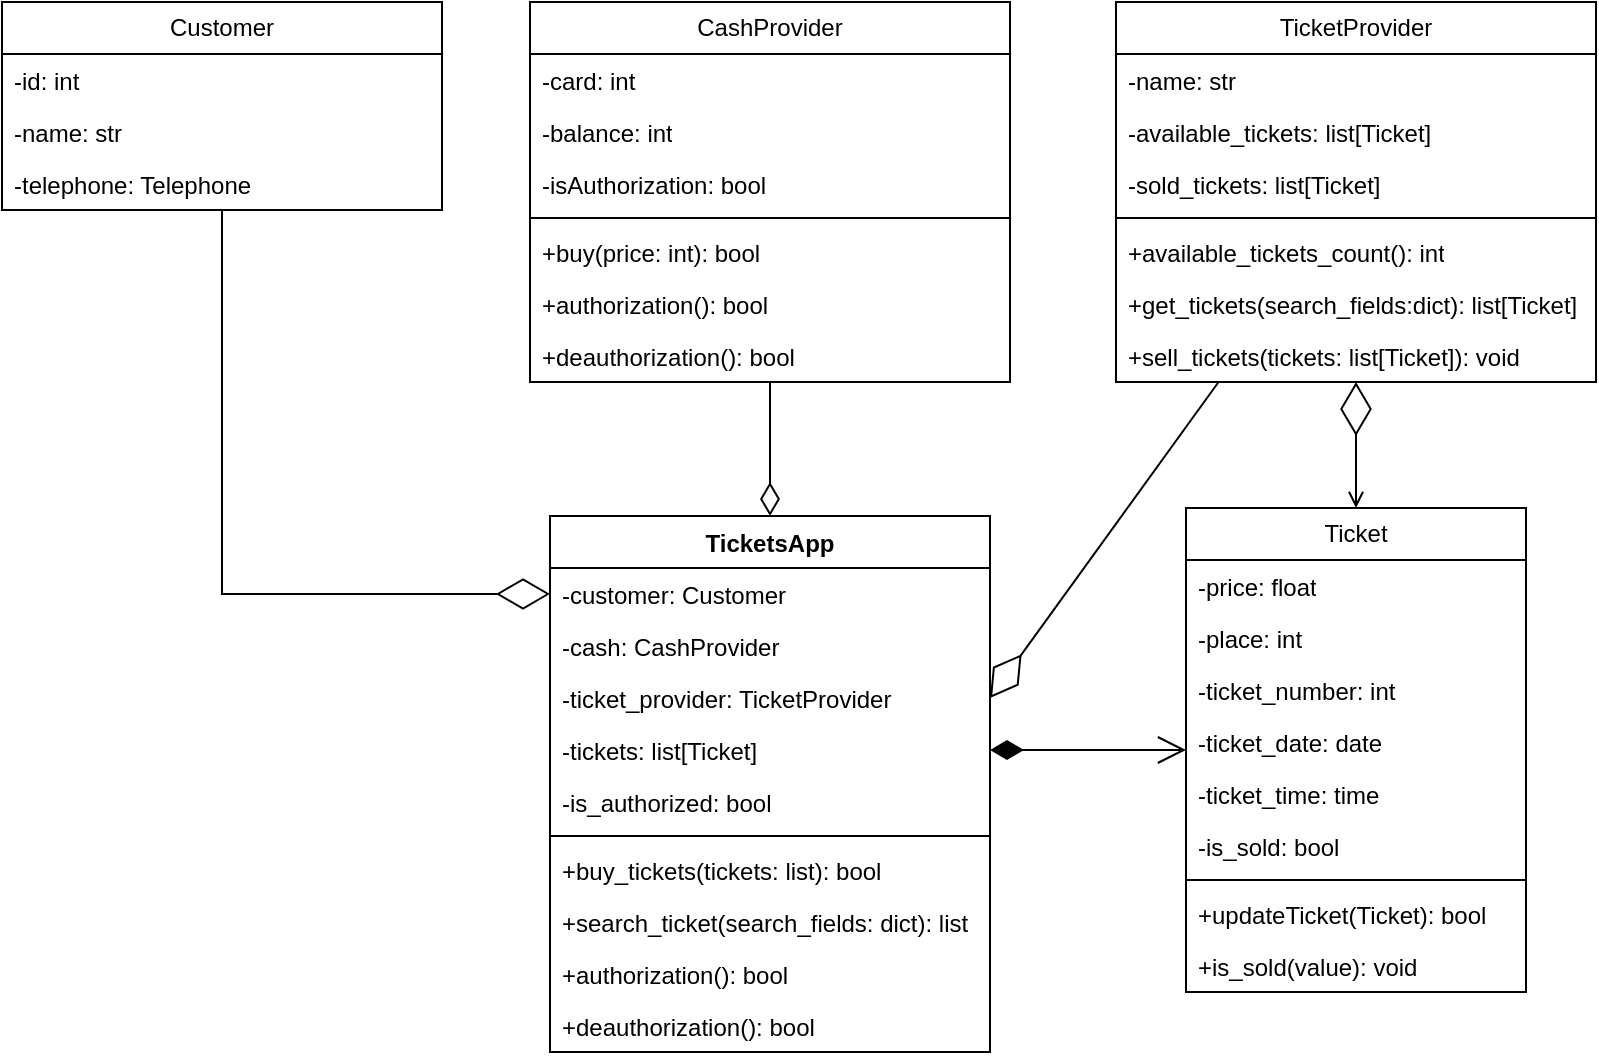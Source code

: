 <mxfile version="22.0.8" type="device">
  <diagram id="C5RBs43oDa-KdzZeNtuy" name="Page-1">
    <mxGraphModel dx="1235" dy="813" grid="1" gridSize="10" guides="1" tooltips="1" connect="1" arrows="1" fold="1" page="1" pageScale="1" pageWidth="827" pageHeight="1169" math="0" shadow="0">
      <root>
        <mxCell id="WIyWlLk6GJQsqaUBKTNV-0" />
        <mxCell id="WIyWlLk6GJQsqaUBKTNV-1" parent="WIyWlLk6GJQsqaUBKTNV-0" />
        <mxCell id="FKC9ER66EXjgz_G2yZU1-0" value="Ticket" style="swimlane;fontStyle=0;childLayout=stackLayout;horizontal=1;startSize=26;fillColor=none;horizontalStack=0;resizeParent=1;resizeParentMax=0;resizeLast=0;collapsible=1;marginBottom=0;whiteSpace=wrap;html=1;" parent="WIyWlLk6GJQsqaUBKTNV-1" vertex="1">
          <mxGeometry x="592" y="313" width="170" height="242" as="geometry" />
        </mxCell>
        <mxCell id="FKC9ER66EXjgz_G2yZU1-1" value="-price: float" style="text;strokeColor=none;fillColor=none;align=left;verticalAlign=top;spacingLeft=4;spacingRight=4;overflow=hidden;rotatable=0;points=[[0,0.5],[1,0.5]];portConstraint=eastwest;whiteSpace=wrap;html=1;" parent="FKC9ER66EXjgz_G2yZU1-0" vertex="1">
          <mxGeometry y="26" width="170" height="26" as="geometry" />
        </mxCell>
        <mxCell id="FKC9ER66EXjgz_G2yZU1-2" value="-place: int" style="text;strokeColor=none;fillColor=none;align=left;verticalAlign=top;spacingLeft=4;spacingRight=4;overflow=hidden;rotatable=0;points=[[0,0.5],[1,0.5]];portConstraint=eastwest;whiteSpace=wrap;html=1;" parent="FKC9ER66EXjgz_G2yZU1-0" vertex="1">
          <mxGeometry y="52" width="170" height="26" as="geometry" />
        </mxCell>
        <mxCell id="FKC9ER66EXjgz_G2yZU1-3" value="-ticket_number: int" style="text;strokeColor=none;fillColor=none;align=left;verticalAlign=top;spacingLeft=4;spacingRight=4;overflow=hidden;rotatable=0;points=[[0,0.5],[1,0.5]];portConstraint=eastwest;whiteSpace=wrap;html=1;" parent="FKC9ER66EXjgz_G2yZU1-0" vertex="1">
          <mxGeometry y="78" width="170" height="26" as="geometry" />
        </mxCell>
        <mxCell id="FKC9ER66EXjgz_G2yZU1-4" value="-ticket_date: date" style="text;strokeColor=none;fillColor=none;align=left;verticalAlign=top;spacingLeft=4;spacingRight=4;overflow=hidden;rotatable=0;points=[[0,0.5],[1,0.5]];portConstraint=eastwest;whiteSpace=wrap;html=1;" parent="FKC9ER66EXjgz_G2yZU1-0" vertex="1">
          <mxGeometry y="104" width="170" height="26" as="geometry" />
        </mxCell>
        <mxCell id="R54jeQGAyfyGgKTE2gdx-17" value="-ticket_time: time" style="text;strokeColor=none;fillColor=none;align=left;verticalAlign=top;spacingLeft=4;spacingRight=4;overflow=hidden;rotatable=0;points=[[0,0.5],[1,0.5]];portConstraint=eastwest;whiteSpace=wrap;html=1;" vertex="1" parent="FKC9ER66EXjgz_G2yZU1-0">
          <mxGeometry y="130" width="170" height="26" as="geometry" />
        </mxCell>
        <mxCell id="FKC9ER66EXjgz_G2yZU1-5" value="-is_sold: bool" style="text;strokeColor=none;fillColor=none;align=left;verticalAlign=top;spacingLeft=4;spacingRight=4;overflow=hidden;rotatable=0;points=[[0,0.5],[1,0.5]];portConstraint=eastwest;whiteSpace=wrap;html=1;" parent="FKC9ER66EXjgz_G2yZU1-0" vertex="1">
          <mxGeometry y="156" width="170" height="26" as="geometry" />
        </mxCell>
        <mxCell id="R54jeQGAyfyGgKTE2gdx-8" value="" style="line;strokeWidth=1;fillColor=none;align=left;verticalAlign=middle;spacingTop=-1;spacingLeft=3;spacingRight=3;rotatable=0;labelPosition=right;points=[];portConstraint=eastwest;strokeColor=inherit;" vertex="1" parent="FKC9ER66EXjgz_G2yZU1-0">
          <mxGeometry y="182" width="170" height="8" as="geometry" />
        </mxCell>
        <mxCell id="R54jeQGAyfyGgKTE2gdx-9" value="+updateTicket(Ticket): bool" style="text;strokeColor=none;fillColor=none;align=left;verticalAlign=top;spacingLeft=4;spacingRight=4;overflow=hidden;rotatable=0;points=[[0,0.5],[1,0.5]];portConstraint=eastwest;whiteSpace=wrap;html=1;" vertex="1" parent="FKC9ER66EXjgz_G2yZU1-0">
          <mxGeometry y="190" width="170" height="26" as="geometry" />
        </mxCell>
        <mxCell id="R54jeQGAyfyGgKTE2gdx-7" value="+is_sold(value): void" style="text;strokeColor=none;fillColor=none;align=left;verticalAlign=top;spacingLeft=4;spacingRight=4;overflow=hidden;rotatable=0;points=[[0,0.5],[1,0.5]];portConstraint=eastwest;whiteSpace=wrap;html=1;" vertex="1" parent="FKC9ER66EXjgz_G2yZU1-0">
          <mxGeometry y="216" width="170" height="26" as="geometry" />
        </mxCell>
        <mxCell id="FKC9ER66EXjgz_G2yZU1-6" value="TicketProvider" style="swimlane;fontStyle=0;childLayout=stackLayout;horizontal=1;startSize=26;fillColor=none;horizontalStack=0;resizeParent=1;resizeParentMax=0;resizeLast=0;collapsible=1;marginBottom=0;whiteSpace=wrap;html=1;" parent="WIyWlLk6GJQsqaUBKTNV-1" vertex="1">
          <mxGeometry x="557" y="60" width="240" height="190" as="geometry" />
        </mxCell>
        <mxCell id="R54jeQGAyfyGgKTE2gdx-18" value="-name: str" style="text;strokeColor=none;fillColor=none;align=left;verticalAlign=top;spacingLeft=4;spacingRight=4;overflow=hidden;rotatable=0;points=[[0,0.5],[1,0.5]];portConstraint=eastwest;whiteSpace=wrap;html=1;" vertex="1" parent="FKC9ER66EXjgz_G2yZU1-6">
          <mxGeometry y="26" width="240" height="26" as="geometry" />
        </mxCell>
        <mxCell id="R54jeQGAyfyGgKTE2gdx-14" value="-available_tickets: list[Ticket]" style="text;strokeColor=none;fillColor=none;align=left;verticalAlign=top;spacingLeft=4;spacingRight=4;overflow=hidden;rotatable=0;points=[[0,0.5],[1,0.5]];portConstraint=eastwest;whiteSpace=wrap;html=1;" vertex="1" parent="FKC9ER66EXjgz_G2yZU1-6">
          <mxGeometry y="52" width="240" height="26" as="geometry" />
        </mxCell>
        <mxCell id="R54jeQGAyfyGgKTE2gdx-37" value="-sold_tickets: list[Ticket]" style="text;strokeColor=none;fillColor=none;align=left;verticalAlign=top;spacingLeft=4;spacingRight=4;overflow=hidden;rotatable=0;points=[[0,0.5],[1,0.5]];portConstraint=eastwest;whiteSpace=wrap;html=1;" vertex="1" parent="FKC9ER66EXjgz_G2yZU1-6">
          <mxGeometry y="78" width="240" height="26" as="geometry" />
        </mxCell>
        <mxCell id="R54jeQGAyfyGgKTE2gdx-15" value="" style="line;strokeWidth=1;fillColor=none;align=left;verticalAlign=middle;spacingTop=-1;spacingLeft=3;spacingRight=3;rotatable=0;labelPosition=right;points=[];portConstraint=eastwest;strokeColor=inherit;" vertex="1" parent="FKC9ER66EXjgz_G2yZU1-6">
          <mxGeometry y="104" width="240" height="8" as="geometry" />
        </mxCell>
        <mxCell id="FKC9ER66EXjgz_G2yZU1-31" value="+available_tickets_count(): int" style="text;strokeColor=none;fillColor=none;align=left;verticalAlign=top;spacingLeft=4;spacingRight=4;overflow=hidden;rotatable=0;points=[[0,0.5],[1,0.5]];portConstraint=eastwest;whiteSpace=wrap;html=1;" parent="FKC9ER66EXjgz_G2yZU1-6" vertex="1">
          <mxGeometry y="112" width="240" height="26" as="geometry" />
        </mxCell>
        <mxCell id="R54jeQGAyfyGgKTE2gdx-20" value="+get_tickets(search_fields:dict): list[Ticket]" style="text;strokeColor=none;fillColor=none;align=left;verticalAlign=top;spacingLeft=4;spacingRight=4;overflow=hidden;rotatable=0;points=[[0,0.5],[1,0.5]];portConstraint=eastwest;whiteSpace=wrap;html=1;" vertex="1" parent="FKC9ER66EXjgz_G2yZU1-6">
          <mxGeometry y="138" width="240" height="26" as="geometry" />
        </mxCell>
        <mxCell id="R54jeQGAyfyGgKTE2gdx-21" value="+sell_tickets(tickets: list[Ticket]): void" style="text;strokeColor=none;fillColor=none;align=left;verticalAlign=top;spacingLeft=4;spacingRight=4;overflow=hidden;rotatable=0;points=[[0,0.5],[1,0.5]];portConstraint=eastwest;whiteSpace=wrap;html=1;" vertex="1" parent="FKC9ER66EXjgz_G2yZU1-6">
          <mxGeometry y="164" width="240" height="26" as="geometry" />
        </mxCell>
        <mxCell id="FKC9ER66EXjgz_G2yZU1-10" value="CashProvider" style="swimlane;fontStyle=0;childLayout=stackLayout;horizontal=1;startSize=26;fillColor=none;horizontalStack=0;resizeParent=1;resizeParentMax=0;resizeLast=0;collapsible=1;marginBottom=0;whiteSpace=wrap;html=1;" parent="WIyWlLk6GJQsqaUBKTNV-1" vertex="1">
          <mxGeometry x="264" y="60" width="240" height="190" as="geometry" />
        </mxCell>
        <mxCell id="FKC9ER66EXjgz_G2yZU1-11" value="-card: int" style="text;strokeColor=none;fillColor=none;align=left;verticalAlign=top;spacingLeft=4;spacingRight=4;overflow=hidden;rotatable=0;points=[[0,0.5],[1,0.5]];portConstraint=eastwest;whiteSpace=wrap;html=1;" parent="FKC9ER66EXjgz_G2yZU1-10" vertex="1">
          <mxGeometry y="26" width="240" height="26" as="geometry" />
        </mxCell>
        <mxCell id="R54jeQGAyfyGgKTE2gdx-22" value="-balance: int" style="text;strokeColor=none;fillColor=none;align=left;verticalAlign=top;spacingLeft=4;spacingRight=4;overflow=hidden;rotatable=0;points=[[0,0.5],[1,0.5]];portConstraint=eastwest;whiteSpace=wrap;html=1;" vertex="1" parent="FKC9ER66EXjgz_G2yZU1-10">
          <mxGeometry y="52" width="240" height="26" as="geometry" />
        </mxCell>
        <mxCell id="FKC9ER66EXjgz_G2yZU1-12" value="-isAuthorization: bool" style="text;strokeColor=none;fillColor=none;align=left;verticalAlign=top;spacingLeft=4;spacingRight=4;overflow=hidden;rotatable=0;points=[[0,0.5],[1,0.5]];portConstraint=eastwest;whiteSpace=wrap;html=1;" parent="FKC9ER66EXjgz_G2yZU1-10" vertex="1">
          <mxGeometry y="78" width="240" height="26" as="geometry" />
        </mxCell>
        <mxCell id="FKC9ER66EXjgz_G2yZU1-22" value="" style="line;strokeWidth=1;fillColor=none;align=left;verticalAlign=middle;spacingTop=-1;spacingLeft=3;spacingRight=3;rotatable=0;labelPosition=right;points=[];portConstraint=eastwest;strokeColor=inherit;" parent="FKC9ER66EXjgz_G2yZU1-10" vertex="1">
          <mxGeometry y="104" width="240" height="8" as="geometry" />
        </mxCell>
        <mxCell id="FKC9ER66EXjgz_G2yZU1-13" value="+buy(price: int): bool" style="text;strokeColor=none;fillColor=none;align=left;verticalAlign=top;spacingLeft=4;spacingRight=4;overflow=hidden;rotatable=0;points=[[0,0.5],[1,0.5]];portConstraint=eastwest;whiteSpace=wrap;html=1;" parent="FKC9ER66EXjgz_G2yZU1-10" vertex="1">
          <mxGeometry y="112" width="240" height="26" as="geometry" />
        </mxCell>
        <mxCell id="R54jeQGAyfyGgKTE2gdx-23" value="+authorization(): bool" style="text;strokeColor=none;fillColor=none;align=left;verticalAlign=top;spacingLeft=4;spacingRight=4;overflow=hidden;rotatable=0;points=[[0,0.5],[1,0.5]];portConstraint=eastwest;whiteSpace=wrap;html=1;" vertex="1" parent="FKC9ER66EXjgz_G2yZU1-10">
          <mxGeometry y="138" width="240" height="26" as="geometry" />
        </mxCell>
        <mxCell id="R54jeQGAyfyGgKTE2gdx-24" value="+deauthorization(): bool" style="text;strokeColor=none;fillColor=none;align=left;verticalAlign=top;spacingLeft=4;spacingRight=4;overflow=hidden;rotatable=0;points=[[0,0.5],[1,0.5]];portConstraint=eastwest;whiteSpace=wrap;html=1;" vertex="1" parent="FKC9ER66EXjgz_G2yZU1-10">
          <mxGeometry y="164" width="240" height="26" as="geometry" />
        </mxCell>
        <mxCell id="FKC9ER66EXjgz_G2yZU1-24" value="Customer" style="swimlane;fontStyle=0;childLayout=stackLayout;horizontal=1;startSize=26;fillColor=none;horizontalStack=0;resizeParent=1;resizeParentMax=0;resizeLast=0;collapsible=1;marginBottom=0;whiteSpace=wrap;html=1;" parent="WIyWlLk6GJQsqaUBKTNV-1" vertex="1">
          <mxGeometry y="60" width="220" height="104" as="geometry" />
        </mxCell>
        <mxCell id="FKC9ER66EXjgz_G2yZU1-25" value="-id: int" style="text;strokeColor=none;fillColor=none;align=left;verticalAlign=top;spacingLeft=4;spacingRight=4;overflow=hidden;rotatable=0;points=[[0,0.5],[1,0.5]];portConstraint=eastwest;whiteSpace=wrap;html=1;" parent="FKC9ER66EXjgz_G2yZU1-24" vertex="1">
          <mxGeometry y="26" width="220" height="26" as="geometry" />
        </mxCell>
        <mxCell id="R54jeQGAyfyGgKTE2gdx-25" value="-name: str" style="text;strokeColor=none;fillColor=none;align=left;verticalAlign=top;spacingLeft=4;spacingRight=4;overflow=hidden;rotatable=0;points=[[0,0.5],[1,0.5]];portConstraint=eastwest;whiteSpace=wrap;html=1;" vertex="1" parent="FKC9ER66EXjgz_G2yZU1-24">
          <mxGeometry y="52" width="220" height="26" as="geometry" />
        </mxCell>
        <mxCell id="R54jeQGAyfyGgKTE2gdx-26" value="-telephone: Telephone" style="text;strokeColor=none;fillColor=none;align=left;verticalAlign=top;spacingLeft=4;spacingRight=4;overflow=hidden;rotatable=0;points=[[0,0.5],[1,0.5]];portConstraint=eastwest;whiteSpace=wrap;html=1;" vertex="1" parent="FKC9ER66EXjgz_G2yZU1-24">
          <mxGeometry y="78" width="220" height="26" as="geometry" />
        </mxCell>
        <mxCell id="R54jeQGAyfyGgKTE2gdx-27" value="TicketsApp" style="swimlane;fontStyle=1;align=center;verticalAlign=top;childLayout=stackLayout;horizontal=1;startSize=26;horizontalStack=0;resizeParent=1;resizeParentMax=0;resizeLast=0;collapsible=1;marginBottom=0;whiteSpace=wrap;html=1;" vertex="1" parent="WIyWlLk6GJQsqaUBKTNV-1">
          <mxGeometry x="274" y="317" width="220" height="268" as="geometry" />
        </mxCell>
        <mxCell id="R54jeQGAyfyGgKTE2gdx-28" value="-customer: Customer" style="text;strokeColor=none;fillColor=none;align=left;verticalAlign=top;spacingLeft=4;spacingRight=4;overflow=hidden;rotatable=0;points=[[0,0.5],[1,0.5]];portConstraint=eastwest;whiteSpace=wrap;html=1;" vertex="1" parent="R54jeQGAyfyGgKTE2gdx-27">
          <mxGeometry y="26" width="220" height="26" as="geometry" />
        </mxCell>
        <mxCell id="R54jeQGAyfyGgKTE2gdx-31" value="-cash: CashProvider" style="text;strokeColor=none;fillColor=none;align=left;verticalAlign=top;spacingLeft=4;spacingRight=4;overflow=hidden;rotatable=0;points=[[0,0.5],[1,0.5]];portConstraint=eastwest;whiteSpace=wrap;html=1;" vertex="1" parent="R54jeQGAyfyGgKTE2gdx-27">
          <mxGeometry y="52" width="220" height="26" as="geometry" />
        </mxCell>
        <mxCell id="R54jeQGAyfyGgKTE2gdx-32" value="-ticket_provider: TicketProvider" style="text;strokeColor=none;fillColor=none;align=left;verticalAlign=top;spacingLeft=4;spacingRight=4;overflow=hidden;rotatable=0;points=[[0,0.5],[1,0.5]];portConstraint=eastwest;whiteSpace=wrap;html=1;" vertex="1" parent="R54jeQGAyfyGgKTE2gdx-27">
          <mxGeometry y="78" width="220" height="26" as="geometry" />
        </mxCell>
        <mxCell id="R54jeQGAyfyGgKTE2gdx-35" value="-tickets: list[Ticket]" style="text;strokeColor=none;fillColor=none;align=left;verticalAlign=top;spacingLeft=4;spacingRight=4;overflow=hidden;rotatable=0;points=[[0,0.5],[1,0.5]];portConstraint=eastwest;whiteSpace=wrap;html=1;" vertex="1" parent="R54jeQGAyfyGgKTE2gdx-27">
          <mxGeometry y="104" width="220" height="26" as="geometry" />
        </mxCell>
        <mxCell id="R54jeQGAyfyGgKTE2gdx-38" value="-is_authorized: bool" style="text;strokeColor=none;fillColor=none;align=left;verticalAlign=top;spacingLeft=4;spacingRight=4;overflow=hidden;rotatable=0;points=[[0,0.5],[1,0.5]];portConstraint=eastwest;whiteSpace=wrap;html=1;" vertex="1" parent="R54jeQGAyfyGgKTE2gdx-27">
          <mxGeometry y="130" width="220" height="26" as="geometry" />
        </mxCell>
        <mxCell id="R54jeQGAyfyGgKTE2gdx-29" value="" style="line;strokeWidth=1;fillColor=none;align=left;verticalAlign=middle;spacingTop=-1;spacingLeft=3;spacingRight=3;rotatable=0;labelPosition=right;points=[];portConstraint=eastwest;strokeColor=inherit;" vertex="1" parent="R54jeQGAyfyGgKTE2gdx-27">
          <mxGeometry y="156" width="220" height="8" as="geometry" />
        </mxCell>
        <mxCell id="R54jeQGAyfyGgKTE2gdx-30" value="+buy_tickets(tickets: list): bool" style="text;strokeColor=none;fillColor=none;align=left;verticalAlign=top;spacingLeft=4;spacingRight=4;overflow=hidden;rotatable=0;points=[[0,0.5],[1,0.5]];portConstraint=eastwest;whiteSpace=wrap;html=1;" vertex="1" parent="R54jeQGAyfyGgKTE2gdx-27">
          <mxGeometry y="164" width="220" height="26" as="geometry" />
        </mxCell>
        <mxCell id="R54jeQGAyfyGgKTE2gdx-39" value="+search_ticket(search_fields: dict): list" style="text;strokeColor=none;fillColor=none;align=left;verticalAlign=top;spacingLeft=4;spacingRight=4;overflow=hidden;rotatable=0;points=[[0,0.5],[1,0.5]];portConstraint=eastwest;whiteSpace=wrap;html=1;" vertex="1" parent="R54jeQGAyfyGgKTE2gdx-27">
          <mxGeometry y="190" width="220" height="26" as="geometry" />
        </mxCell>
        <mxCell id="R54jeQGAyfyGgKTE2gdx-44" value="+authorization(): bool" style="text;strokeColor=none;fillColor=none;align=left;verticalAlign=top;spacingLeft=4;spacingRight=4;overflow=hidden;rotatable=0;points=[[0,0.5],[1,0.5]];portConstraint=eastwest;whiteSpace=wrap;html=1;" vertex="1" parent="R54jeQGAyfyGgKTE2gdx-27">
          <mxGeometry y="216" width="220" height="26" as="geometry" />
        </mxCell>
        <mxCell id="R54jeQGAyfyGgKTE2gdx-43" value="+deauthorization(): bool" style="text;strokeColor=none;fillColor=none;align=left;verticalAlign=top;spacingLeft=4;spacingRight=4;overflow=hidden;rotatable=0;points=[[0,0.5],[1,0.5]];portConstraint=eastwest;whiteSpace=wrap;html=1;" vertex="1" parent="R54jeQGAyfyGgKTE2gdx-27">
          <mxGeometry y="242" width="220" height="26" as="geometry" />
        </mxCell>
        <mxCell id="R54jeQGAyfyGgKTE2gdx-52" value="" style="endArrow=diamondThin;endFill=0;endSize=24;html=1;rounded=0;entryX=0;entryY=0.5;entryDx=0;entryDy=0;startArrow=none;startFill=0;edgeStyle=orthogonalEdgeStyle;" edge="1" parent="WIyWlLk6GJQsqaUBKTNV-1" source="FKC9ER66EXjgz_G2yZU1-24" target="R54jeQGAyfyGgKTE2gdx-28">
          <mxGeometry width="160" relative="1" as="geometry">
            <mxPoint x="70" y="306" as="sourcePoint" />
            <mxPoint x="230" y="306" as="targetPoint" />
          </mxGeometry>
        </mxCell>
        <mxCell id="R54jeQGAyfyGgKTE2gdx-54" value="" style="endArrow=diamondThin;endFill=0;endSize=24;html=1;rounded=0;entryX=1;entryY=0.5;entryDx=0;entryDy=0;startArrow=none;startFill=0;" edge="1" parent="WIyWlLk6GJQsqaUBKTNV-1" source="FKC9ER66EXjgz_G2yZU1-6" target="R54jeQGAyfyGgKTE2gdx-32">
          <mxGeometry width="160" relative="1" as="geometry">
            <mxPoint x="310" y="370" as="sourcePoint" />
            <mxPoint x="470" y="370" as="targetPoint" />
          </mxGeometry>
        </mxCell>
        <mxCell id="R54jeQGAyfyGgKTE2gdx-56" value="" style="endArrow=diamondThin;endFill=0;endSize=24;html=1;rounded=0;startArrow=open;startFill=0;" edge="1" parent="WIyWlLk6GJQsqaUBKTNV-1" source="FKC9ER66EXjgz_G2yZU1-0" target="FKC9ER66EXjgz_G2yZU1-6">
          <mxGeometry width="160" relative="1" as="geometry">
            <mxPoint x="300" y="340" as="sourcePoint" />
            <mxPoint x="460" y="340" as="targetPoint" />
          </mxGeometry>
        </mxCell>
        <mxCell id="R54jeQGAyfyGgKTE2gdx-61" value="" style="endArrow=open;html=1;endSize=12;startArrow=diamondThin;startSize=14;startFill=1;align=left;verticalAlign=bottom;rounded=0;exitX=1;exitY=0.5;exitDx=0;exitDy=0;" edge="1" parent="WIyWlLk6GJQsqaUBKTNV-1" source="R54jeQGAyfyGgKTE2gdx-35" target="FKC9ER66EXjgz_G2yZU1-0">
          <mxGeometry x="-1" y="3" relative="1" as="geometry">
            <mxPoint x="330" y="380" as="sourcePoint" />
            <mxPoint x="490" y="380" as="targetPoint" />
          </mxGeometry>
        </mxCell>
        <mxCell id="R54jeQGAyfyGgKTE2gdx-70" value="" style="endArrow=none;html=1;endSize=12;startArrow=diamondThin;startSize=14;startFill=0;edgeStyle=orthogonalEdgeStyle;align=left;verticalAlign=bottom;rounded=0;endFill=0;" edge="1" parent="WIyWlLk6GJQsqaUBKTNV-1" source="R54jeQGAyfyGgKTE2gdx-27" target="FKC9ER66EXjgz_G2yZU1-10">
          <mxGeometry x="-1" y="3" relative="1" as="geometry">
            <mxPoint x="60" y="290" as="sourcePoint" />
            <mxPoint x="220" y="290" as="targetPoint" />
          </mxGeometry>
        </mxCell>
      </root>
    </mxGraphModel>
  </diagram>
</mxfile>
